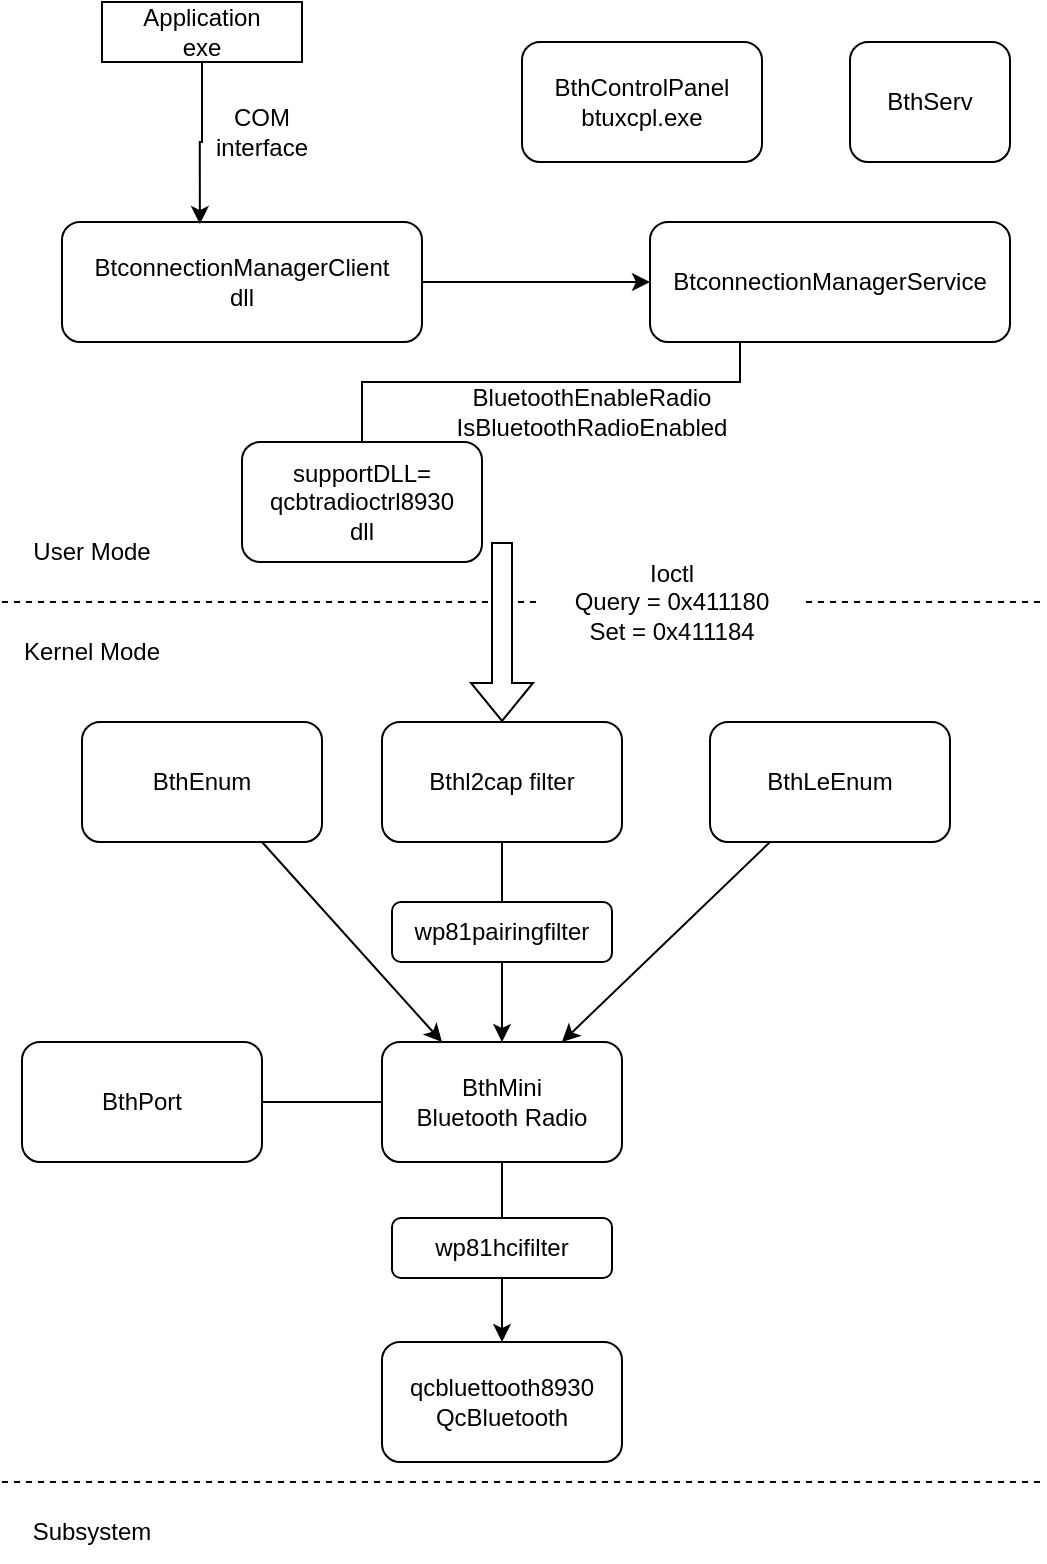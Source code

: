 <mxfile version="27.0.4">
  <diagram name="Page-1" id="zroDe92tfE72FPUY7jOc">
    <mxGraphModel dx="1737" dy="892" grid="1" gridSize="10" guides="1" tooltips="1" connect="1" arrows="1" fold="1" page="1" pageScale="1" pageWidth="827" pageHeight="1169" math="0" shadow="0">
      <root>
        <mxCell id="0" />
        <mxCell id="1" parent="0" />
        <mxCell id="z53Dpos0YwPdWJRnCJ37-1" value="" style="endArrow=none;dashed=1;html=1;rounded=0;" edge="1" parent="1">
          <mxGeometry width="50" height="50" relative="1" as="geometry">
            <mxPoint y="320" as="sourcePoint" />
            <mxPoint x="520" y="320" as="targetPoint" />
          </mxGeometry>
        </mxCell>
        <mxCell id="z53Dpos0YwPdWJRnCJ37-2" value="User Mode" style="text;html=1;align=center;verticalAlign=middle;whiteSpace=wrap;rounded=0;" vertex="1" parent="1">
          <mxGeometry y="280" width="90" height="30" as="geometry" />
        </mxCell>
        <mxCell id="z53Dpos0YwPdWJRnCJ37-3" value="Kernel Mode" style="text;html=1;align=center;verticalAlign=middle;whiteSpace=wrap;rounded=0;" vertex="1" parent="1">
          <mxGeometry y="330" width="90" height="30" as="geometry" />
        </mxCell>
        <mxCell id="z53Dpos0YwPdWJRnCJ37-4" value="" style="endArrow=none;dashed=1;html=1;rounded=0;" edge="1" parent="1">
          <mxGeometry width="50" height="50" relative="1" as="geometry">
            <mxPoint y="760" as="sourcePoint" />
            <mxPoint x="520" y="760" as="targetPoint" />
          </mxGeometry>
        </mxCell>
        <mxCell id="z53Dpos0YwPdWJRnCJ37-5" value="Subsystem" style="text;html=1;align=center;verticalAlign=middle;whiteSpace=wrap;rounded=0;" vertex="1" parent="1">
          <mxGeometry y="770" width="90" height="30" as="geometry" />
        </mxCell>
        <mxCell id="z53Dpos0YwPdWJRnCJ37-8" value="BthServ" style="rounded=1;whiteSpace=wrap;html=1;" vertex="1" parent="1">
          <mxGeometry x="424" y="40" width="80" height="60" as="geometry" />
        </mxCell>
        <mxCell id="z53Dpos0YwPdWJRnCJ37-45" style="edgeStyle=orthogonalEdgeStyle;rounded=0;orthogonalLoop=1;jettySize=auto;html=1;exitX=1;exitY=0.5;exitDx=0;exitDy=0;" edge="1" parent="1" source="z53Dpos0YwPdWJRnCJ37-9" target="z53Dpos0YwPdWJRnCJ37-10">
          <mxGeometry relative="1" as="geometry" />
        </mxCell>
        <mxCell id="z53Dpos0YwPdWJRnCJ37-9" value="BtconnectionManagerClient&lt;div&gt;dll&lt;/div&gt;" style="rounded=1;whiteSpace=wrap;html=1;" vertex="1" parent="1">
          <mxGeometry x="30" y="130" width="180" height="60" as="geometry" />
        </mxCell>
        <mxCell id="z53Dpos0YwPdWJRnCJ37-10" value="BtconnectionManagerService" style="rounded=1;whiteSpace=wrap;html=1;" vertex="1" parent="1">
          <mxGeometry x="324" y="130" width="180" height="60" as="geometry" />
        </mxCell>
        <mxCell id="z53Dpos0YwPdWJRnCJ37-11" value="supportDLL=&lt;div&gt;qcbtradioctrl8930&lt;/div&gt;&lt;div&gt;dll&lt;/div&gt;" style="rounded=1;whiteSpace=wrap;html=1;" vertex="1" parent="1">
          <mxGeometry x="120" y="240" width="120" height="60" as="geometry" />
        </mxCell>
        <mxCell id="z53Dpos0YwPdWJRnCJ37-12" value="" style="endArrow=none;html=1;rounded=0;exitX=0.5;exitY=0;exitDx=0;exitDy=0;entryX=0.25;entryY=1;entryDx=0;entryDy=0;" edge="1" parent="1" source="z53Dpos0YwPdWJRnCJ37-11" target="z53Dpos0YwPdWJRnCJ37-10">
          <mxGeometry width="50" height="50" relative="1" as="geometry">
            <mxPoint x="390" y="410" as="sourcePoint" />
            <mxPoint x="410" y="240" as="targetPoint" />
            <Array as="points">
              <mxPoint x="180" y="210" />
              <mxPoint x="369" y="210" />
            </Array>
          </mxGeometry>
        </mxCell>
        <mxCell id="z53Dpos0YwPdWJRnCJ37-13" value="BluetoothEnableRadio&lt;div&gt;IsBluetoothRadioEnabled&lt;/div&gt;" style="text;html=1;align=center;verticalAlign=middle;whiteSpace=wrap;rounded=0;" vertex="1" parent="1">
          <mxGeometry x="210" y="210" width="170" height="30" as="geometry" />
        </mxCell>
        <mxCell id="z53Dpos0YwPdWJRnCJ37-14" value="Bthl2cap filter" style="rounded=1;whiteSpace=wrap;html=1;" vertex="1" parent="1">
          <mxGeometry x="190" y="380" width="120" height="60" as="geometry" />
        </mxCell>
        <mxCell id="z53Dpos0YwPdWJRnCJ37-31" style="edgeStyle=orthogonalEdgeStyle;rounded=0;orthogonalLoop=1;jettySize=auto;html=1;exitX=0.5;exitY=0;exitDx=0;exitDy=0;entryX=0.5;entryY=1;entryDx=0;entryDy=0;endArrow=none;startFill=0;" edge="1" parent="1" source="z53Dpos0YwPdWJRnCJ37-15" target="z53Dpos0YwPdWJRnCJ37-14">
          <mxGeometry relative="1" as="geometry" />
        </mxCell>
        <mxCell id="z53Dpos0YwPdWJRnCJ37-34" style="edgeStyle=orthogonalEdgeStyle;rounded=0;orthogonalLoop=1;jettySize=auto;html=1;exitX=0.5;exitY=1;exitDx=0;exitDy=0;entryX=0.5;entryY=0;entryDx=0;entryDy=0;" edge="1" parent="1" source="z53Dpos0YwPdWJRnCJ37-15" target="z53Dpos0YwPdWJRnCJ37-17">
          <mxGeometry relative="1" as="geometry" />
        </mxCell>
        <mxCell id="z53Dpos0YwPdWJRnCJ37-15" value="wp81pairingfilter" style="rounded=1;whiteSpace=wrap;html=1;" vertex="1" parent="1">
          <mxGeometry x="195" y="470" width="110" height="30" as="geometry" />
        </mxCell>
        <mxCell id="z53Dpos0YwPdWJRnCJ37-36" style="edgeStyle=orthogonalEdgeStyle;rounded=0;orthogonalLoop=1;jettySize=auto;html=1;exitX=0.5;exitY=1;exitDx=0;exitDy=0;entryX=0.5;entryY=0;entryDx=0;entryDy=0;endArrow=none;startFill=0;" edge="1" parent="1" source="z53Dpos0YwPdWJRnCJ37-17" target="z53Dpos0YwPdWJRnCJ37-18">
          <mxGeometry relative="1" as="geometry" />
        </mxCell>
        <mxCell id="z53Dpos0YwPdWJRnCJ37-17" value="BthMini&lt;div&gt;Bluetooth Radio&lt;/div&gt;" style="rounded=1;whiteSpace=wrap;html=1;" vertex="1" parent="1">
          <mxGeometry x="190" y="540" width="120" height="60" as="geometry" />
        </mxCell>
        <mxCell id="z53Dpos0YwPdWJRnCJ37-37" style="edgeStyle=orthogonalEdgeStyle;rounded=0;orthogonalLoop=1;jettySize=auto;html=1;exitX=0.5;exitY=1;exitDx=0;exitDy=0;entryX=0.5;entryY=0;entryDx=0;entryDy=0;" edge="1" parent="1" source="z53Dpos0YwPdWJRnCJ37-18" target="z53Dpos0YwPdWJRnCJ37-25">
          <mxGeometry relative="1" as="geometry" />
        </mxCell>
        <mxCell id="z53Dpos0YwPdWJRnCJ37-18" value="wp81hcifilter" style="rounded=1;whiteSpace=wrap;html=1;" vertex="1" parent="1">
          <mxGeometry x="195" y="628" width="110" height="30" as="geometry" />
        </mxCell>
        <mxCell id="z53Dpos0YwPdWJRnCJ37-24" style="edgeStyle=orthogonalEdgeStyle;rounded=0;orthogonalLoop=1;jettySize=auto;html=1;exitX=1;exitY=0.5;exitDx=0;exitDy=0;entryX=0;entryY=0.5;entryDx=0;entryDy=0;endArrow=none;startFill=0;" edge="1" parent="1" source="z53Dpos0YwPdWJRnCJ37-20" target="z53Dpos0YwPdWJRnCJ37-17">
          <mxGeometry relative="1" as="geometry" />
        </mxCell>
        <mxCell id="z53Dpos0YwPdWJRnCJ37-20" value="BthPort" style="rounded=1;whiteSpace=wrap;html=1;" vertex="1" parent="1">
          <mxGeometry x="10" y="540" width="120" height="60" as="geometry" />
        </mxCell>
        <mxCell id="z53Dpos0YwPdWJRnCJ37-25" value="qcbluettooth8930&lt;div&gt;QcBluetooth&lt;/div&gt;" style="rounded=1;whiteSpace=wrap;html=1;" vertex="1" parent="1">
          <mxGeometry x="190" y="690" width="120" height="60" as="geometry" />
        </mxCell>
        <mxCell id="z53Dpos0YwPdWJRnCJ37-35" style="rounded=0;orthogonalLoop=1;jettySize=auto;html=1;exitX=0.75;exitY=1;exitDx=0;exitDy=0;entryX=0.25;entryY=0;entryDx=0;entryDy=0;" edge="1" parent="1" source="z53Dpos0YwPdWJRnCJ37-26" target="z53Dpos0YwPdWJRnCJ37-17">
          <mxGeometry relative="1" as="geometry" />
        </mxCell>
        <mxCell id="z53Dpos0YwPdWJRnCJ37-26" value="BthEnum" style="rounded=1;whiteSpace=wrap;html=1;" vertex="1" parent="1">
          <mxGeometry x="40" y="380" width="120" height="60" as="geometry" />
        </mxCell>
        <mxCell id="z53Dpos0YwPdWJRnCJ37-33" style="rounded=0;orthogonalLoop=1;jettySize=auto;html=1;exitX=0.25;exitY=1;exitDx=0;exitDy=0;entryX=0.75;entryY=0;entryDx=0;entryDy=0;" edge="1" parent="1" source="z53Dpos0YwPdWJRnCJ37-27" target="z53Dpos0YwPdWJRnCJ37-17">
          <mxGeometry relative="1" as="geometry" />
        </mxCell>
        <mxCell id="z53Dpos0YwPdWJRnCJ37-27" value="BthLeEnum" style="rounded=1;whiteSpace=wrap;html=1;" vertex="1" parent="1">
          <mxGeometry x="354" y="380" width="120" height="60" as="geometry" />
        </mxCell>
        <mxCell id="z53Dpos0YwPdWJRnCJ37-28" value="" style="shape=flexArrow;endArrow=classic;html=1;rounded=0;entryX=0.5;entryY=0;entryDx=0;entryDy=0;fillColor=default;" edge="1" parent="1" target="z53Dpos0YwPdWJRnCJ37-14">
          <mxGeometry width="50" height="50" relative="1" as="geometry">
            <mxPoint x="250" y="290" as="sourcePoint" />
            <mxPoint x="440" y="360" as="targetPoint" />
          </mxGeometry>
        </mxCell>
        <mxCell id="z53Dpos0YwPdWJRnCJ37-29" value="Ioctl&lt;div&gt;Query&lt;span style=&quot;background-color: transparent; color: light-dark(rgb(0, 0, 0), rgb(255, 255, 255));&quot;&gt;&amp;nbsp;= 0x411180&lt;/span&gt;&lt;div&gt;Set = 0x411184&lt;/div&gt;&lt;/div&gt;" style="text;html=1;align=center;verticalAlign=middle;whiteSpace=wrap;rounded=0;fillColor=default;" vertex="1" parent="1">
          <mxGeometry x="270" y="300" width="130" height="40" as="geometry" />
        </mxCell>
        <mxCell id="z53Dpos0YwPdWJRnCJ37-40" value="Application&lt;div&gt;exe&lt;/div&gt;" style="rounded=0;whiteSpace=wrap;html=1;" vertex="1" parent="1">
          <mxGeometry x="50" y="20" width="100" height="30" as="geometry" />
        </mxCell>
        <mxCell id="z53Dpos0YwPdWJRnCJ37-41" style="edgeStyle=orthogonalEdgeStyle;rounded=0;orthogonalLoop=1;jettySize=auto;html=1;exitX=0.5;exitY=1;exitDx=0;exitDy=0;entryX=0.383;entryY=0.017;entryDx=0;entryDy=0;entryPerimeter=0;" edge="1" parent="1" source="z53Dpos0YwPdWJRnCJ37-40" target="z53Dpos0YwPdWJRnCJ37-9">
          <mxGeometry relative="1" as="geometry" />
        </mxCell>
        <mxCell id="z53Dpos0YwPdWJRnCJ37-44" value="COM interface" style="text;html=1;align=center;verticalAlign=middle;whiteSpace=wrap;rounded=0;" vertex="1" parent="1">
          <mxGeometry x="100" y="70" width="60" height="30" as="geometry" />
        </mxCell>
        <mxCell id="z53Dpos0YwPdWJRnCJ37-6" value="BthControlPanel&lt;div&gt;btuxcpl.exe&lt;/div&gt;" style="rounded=1;whiteSpace=wrap;html=1;" vertex="1" parent="1">
          <mxGeometry x="260" y="40" width="120" height="60" as="geometry" />
        </mxCell>
      </root>
    </mxGraphModel>
  </diagram>
</mxfile>
